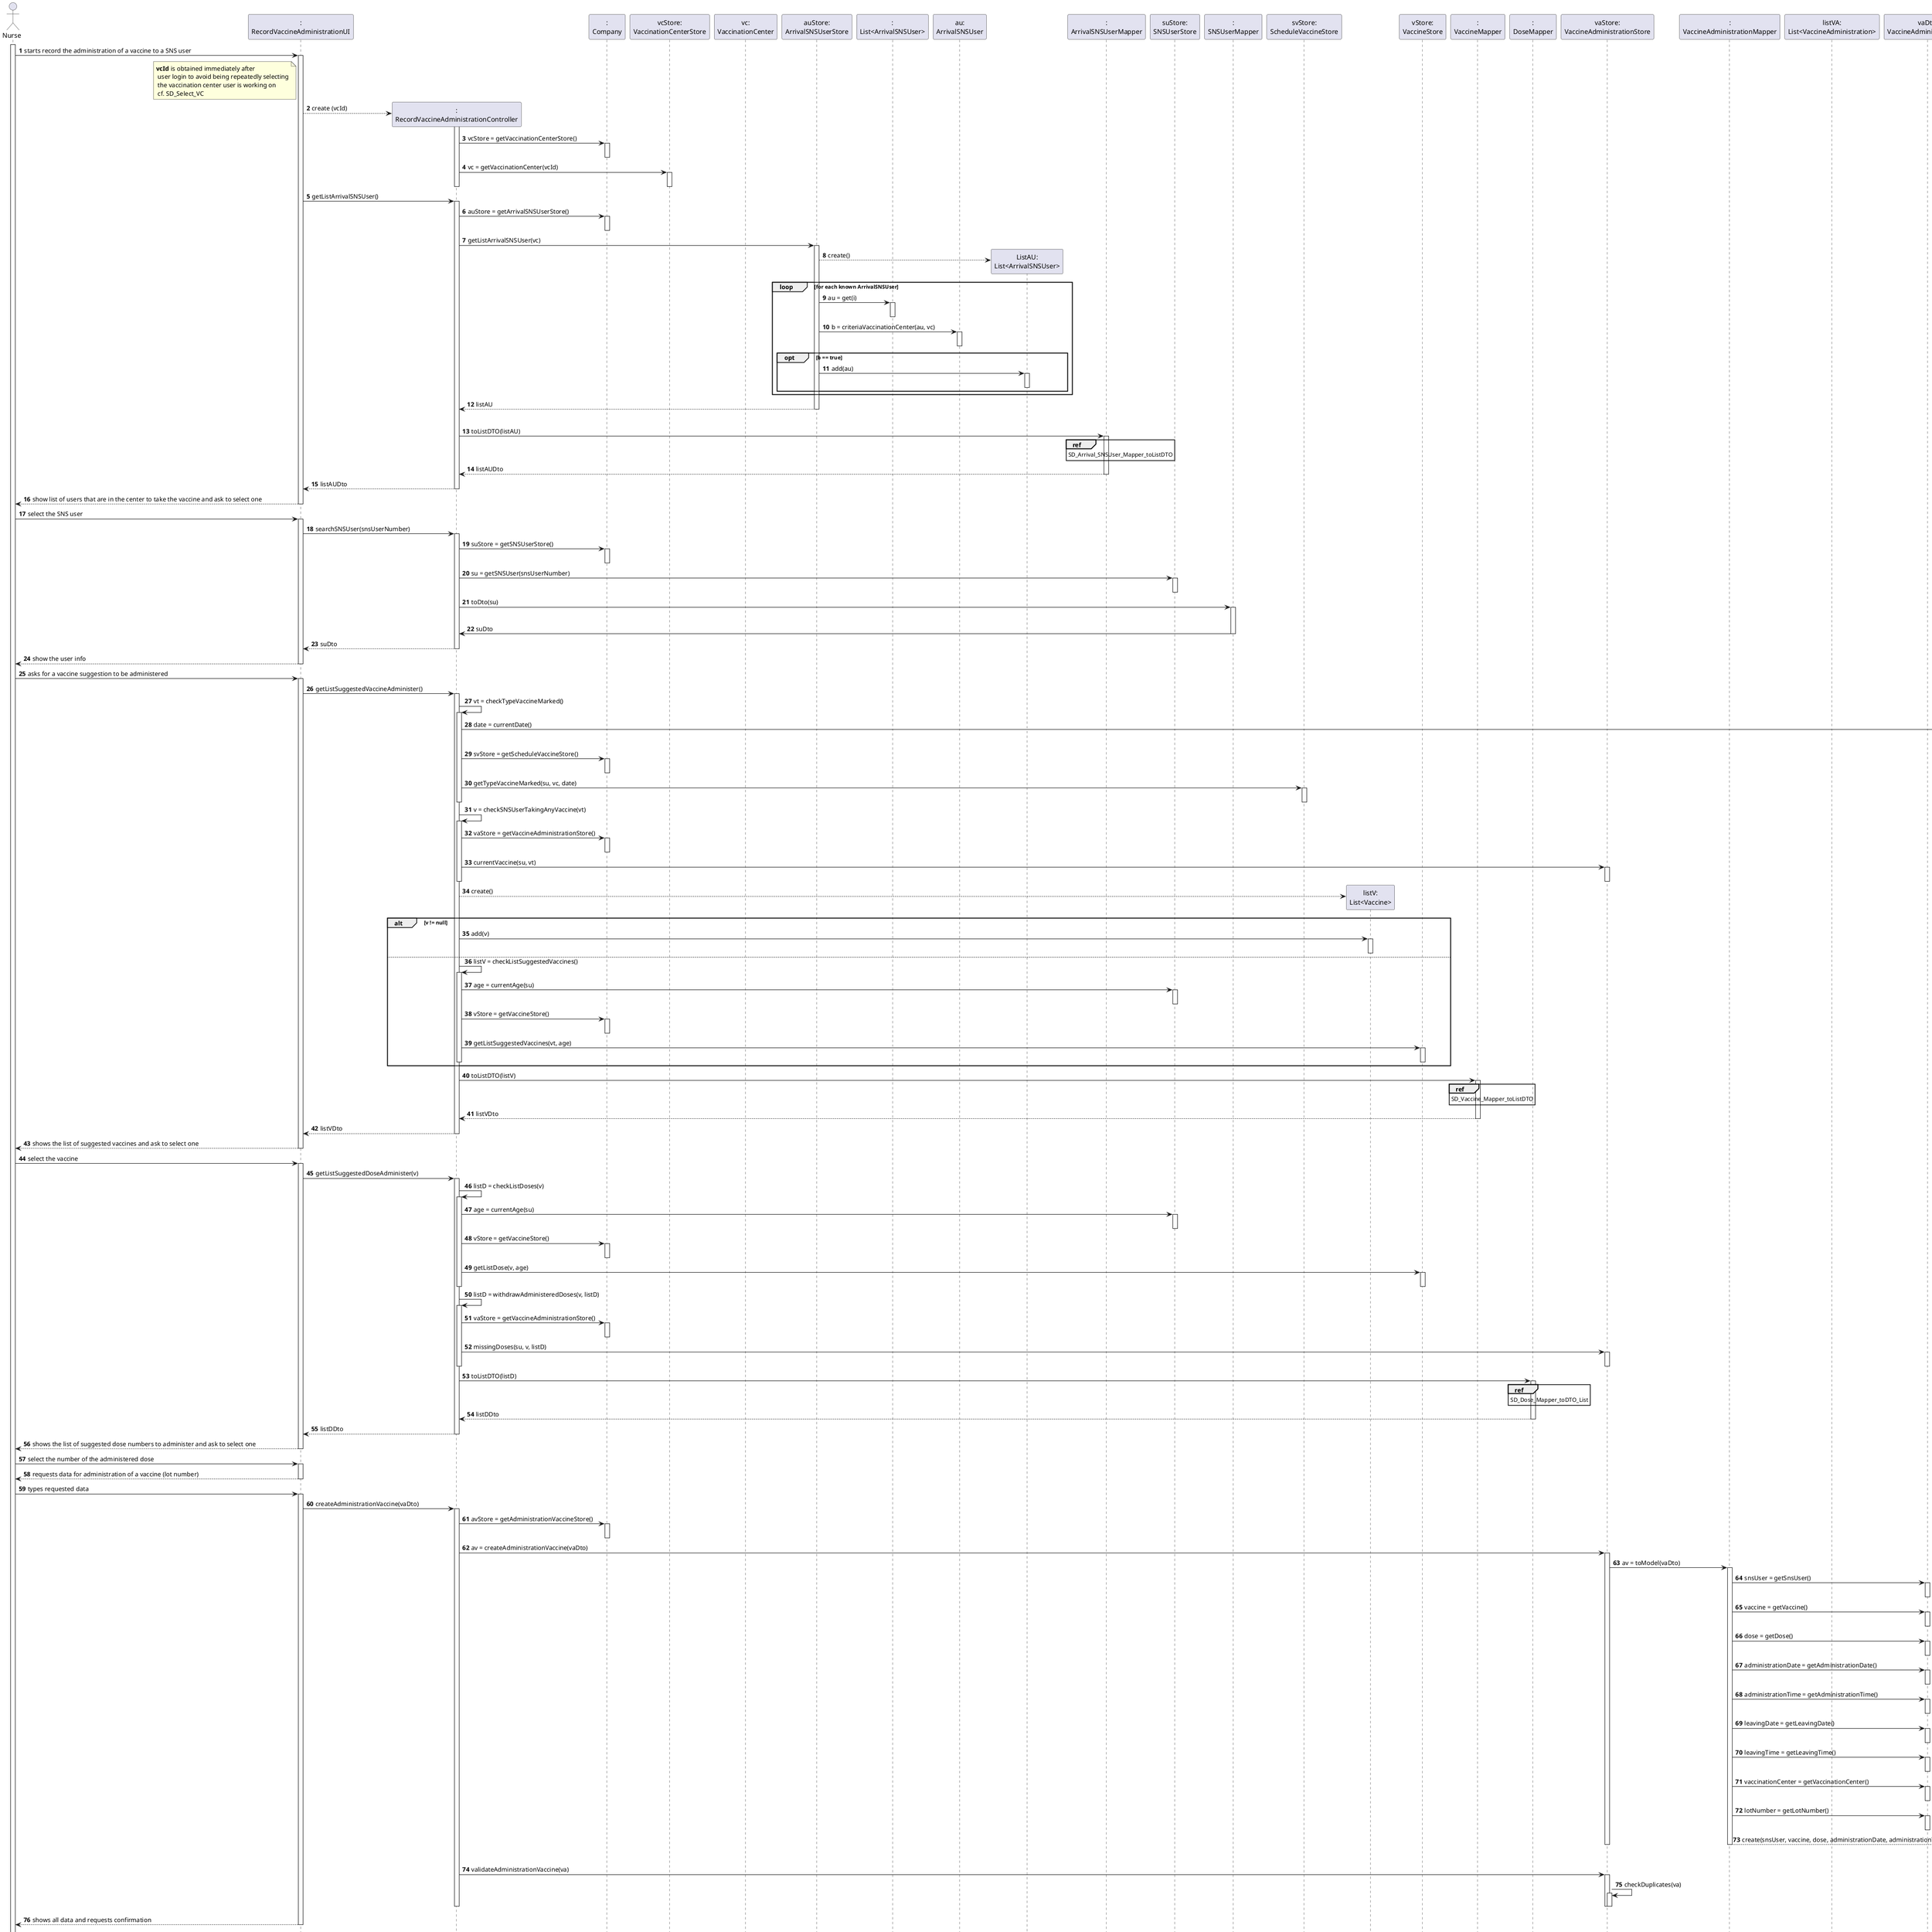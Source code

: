 @startuml
autonumber
actor "Nurse" as N

participant ":\nRecordVaccineAdministrationUI" as UI
participant ":\nRecordVaccineAdministrationController" as CTRL
participant ":\nCompany" as CMP

'Vaccination Center
participant "vcStore:\nVaccinationCenterStore" as VCS
participant "vc:\nVaccinationCenter" as VC

'Arrival SNS User
participant "auStore:\nArrivalSNSUserStore" as AUS
participant ":\nList<ArrivalSNSUser>" as LAU
participant "au:\nArrivalSNSUser" as AU
participant "ListAU:\nList<ArrivalSNSUser>" as NLAU
participant ":\nArrivalSNSUserMapper" as AUM

'SNS User
participant "suStore:\nSNSUserStore" as SUS
participant ":\nSNSUserMapper" as SUM

'Schedule Vaccine
participant "svStore:\nScheduleVaccineStore" as SVS

'Vaccine
participant "listV:\nList<Vaccine>" as LV
participant "vStore:\nVaccineStore" as VS
participant ":\nVaccineMapper" as VM

'Dose
participant ":\nDoseMapper" as DM

'Administration Vaccine
participant "vaStore:\nVaccineAdministrationStore" as AVS
participant ":\nVaccineAdministrationMapper" as AVM
participant "listVA:\nList<VaccineAdministration>" as LAV
participant "vaDto:\nVaccineAdministrationDto" as AVD
participant "va:\nVaccineAdministration" as AV

'---------------------
participant "su:\nSNSUser" as SU
participant "sv:\nScheduleVaccine" as SV
participant "vt:\nVaccineType" as VT
participant "v:\nVaccine" as V
participant ":\n Date" as D
participant "listD:\nList<Dose>" as LD
participant "listAUDto:\nList<ArrivalSNSUser>" as LAUD

activate N
N -> UI : starts record the administration of a vaccine to a SNS user
note left UI: **vcId** is obtained immediately after\n user login to avoid being repeatedly selecting\n the vaccination center user is working on\n cf. SD_Select_VC
activate UI

UI --> CTRL** : create (vcId)
activate CTRL
CTRL -> CMP : vcStore = getVaccinationCenterStore()
activate CMP
deactivate CMP
CTRL -> VCS : vc = getVaccinationCenter(vcId)
activate VCS
deactivate CTRL
deactivate VCS

UI -> CTRL : getListArrivalSNSUser()
activate CTRL
CTRL -> CMP : auStore = getArrivalSNSUserStore()
activate CMP
deactivate CMP
CTRL -> AUS : getListArrivalSNSUser(vc)
activate AUS
AUS --> NLAU** : create()

loop for each known ArrivalSNSUser

AUS -> LAU : au = get(i)
activate LAU
deactivate LAU

AUS -> AU : b = criteriaVaccinationCenter(au, vc)
activate AU
deactivate AU

opt b == true
AUS -> NLAU : add(au)
activate NLAU
deactivate NLAU
end opt

end loop

AUS --> CTRL : listAU
deactivate AUS

|||
CTRL -> AUM : toListDTO(listAU)
activate AUM

ref over AUM
SD_Arrival_SNSUser_Mapper_toListDTO
end ref

AUM --> CTRL : listAUDto
deactivate AUM

CTRL --> UI : listAUDto
deactivate CTRL
UI --> N : show list of users that are in the center to take the vaccine and ask to select one
deactivate UI

N -> UI : select the SNS user
activate UI

UI -> CTRL : searchSNSUser(snsUserNumber)
activate CTRL
CTRL -> CMP : suStore = getSNSUserStore()
activate CMP
deactivate CMP

CTRL -> SUS : su = getSNSUser(snsUserNumber)
activate SUS
deactivate SUS

CTRL -> SUM : toDto(su)
activate SUM
|||
SUM -> CTRL : suDto
deactivate SUM

CTRL --> UI: suDto
deactivate CTRL

UI --> N : show the user info
deactivate UI

N -> UI : asks for a vaccine suggestion to be administered
activate UI
UI -> CTRL : getListSuggestedVaccineAdminister()
activate CTRL

CTRL -> CTRL : vt = checkTypeVaccineMarked()
activate CTRL

CTRL -> D : date = currentDate()
activate D
deactivate D

CTRL -> CMP : svStore = getScheduleVaccineStore()
activate CMP
deactivate CMP

CTRL -> SVS : getTypeVaccineMarked(su, vc, date)
activate SVS
deactivate CTRL
deactivate SVS

CTRL -> CTRL : v = checkSNSUserTakingAnyVaccine(vt)
activate CTRL

CTRL -> CMP : vaStore = getVaccineAdministrationStore()
activate CMP
deactivate CMP

CTRL -> AVS : currentVaccine(su, vt)
activate AVS
deactivate CTRL
deactivate AVS

CTRL --> LV** : create()

alt v != null
    CTRL -> LV : add(v)
    activate LV
    deactivate LV

else
    CTRL -> CTRL : listV = checkListSuggestedVaccines()
    activate CTRL

    CTRL -> SUS : age = currentAge(su)
    activate SUS
    deactivate SUS

    CTRL -> CMP : vStore = getVaccineStore()
    activate CMP
    deactivate CMP

    CTRL -> VS : getListSuggestedVaccines(vt, age)
    activate VS
    deactivate CTRL
    deactivate VS

end alt

CTRL -> VM : toListDTO(listV)
activate VM

ref over VM
SD_Vaccine_Mapper_toListDTO
end ref

VM --> CTRL : listVDto
deactivate VM

CTRL --> UI : listVDto
deactivate CTRL

UI --> N : shows the list of suggested vaccines and ask to select one
deactivate UI

N -> UI : select the vaccine
activate UI

UI -> CTRL : getListSuggestedDoseAdminister(v)
activate CTRL

CTRL -> CTRL : listD = checkListDoses(v)
activate CTRL

CTRL -> SUS : age = currentAge(su)
activate SUS
deactivate SUS

CTRL -> CMP : vStore = getVaccineStore()
activate CMP
deactivate CMP

CTRL -> VS : getListDose(v, age)
activate VS
deactivate CTRL
deactivate VS

CTRL -> CTRL : listD = withdrawAdministeredDoses(v, listD)
activate CTRL

CTRL -> CMP : vaStore = getVaccineAdministrationStore()
activate CMP
deactivate CMP

CTRL -> AVS : missingDoses(su, v, listD)
activate AVS
deactivate CTRL
deactivate AVS


CTRL -> DM : toListDTO(listD)
activate DM

ref over DM
SD_Dose_Mapper_toDTO_List
end ref

DM --> CTRL : listDDto
deactivate DM

CTRL --> UI : listDDto
deactivate CTRL

UI --> N : shows the list of suggested dose numbers to administer and ask to select one

deactivate CTRL
deactivate UI

N -> UI : select the number of the administered dose
activate UI
UI --> N : requests data for administration of a vaccine (lot number)

deactivate UI

N -> UI : types requested data
activate UI

UI -> CTRL : createAdministrationVaccine(vaDto)
activate CTRL

CTRL -> CMP : avStore = getAdministrationVaccineStore()
activate CMP
deactivate CMP

CTRL -> AVS : av = createAdministrationVaccine(vaDto)
activate AVS
AVS -> AVM : av = toModel(vaDto)
activate AVM

AVM -> AVD : snsUser = getSnsUser()
activate AVD
deactivate AVD

AVM -> AVD : vaccine = getVaccine()
activate AVD
deactivate AVD

AVM -> AVD : dose = getDose()
activate AVD
deactivate AVD

AVM -> AVD : administrationDate = getAdministrationDate()
activate AVD
deactivate AVD

AVM -> AVD : administrationTime = getAdministrationTime()
activate AVD
deactivate AVD

AVM -> AVD : leavingDate = getLeavingDate()
activate AVD
deactivate AVD

AVM -> AVD : leavingTime = getLeavingTime()
activate AVD
deactivate AVD

AVM -> AVD : vaccinationCenter = getVaccinationCenter()
activate AVD
deactivate AVD

AVM -> AVD : lotNumber = getLotNumber()
activate AVD
deactivate AVD

AVM --> AV** : create(snsUser, vaccine, dose, administrationDate, administrationTime, leavingDate, leavingTime, vaccinationCenter, lotNumber)
deactivate AVM
deactivate AVS

CTRL -> AVS : validateAdministrationVaccine(va)
activate AVS

AVS -> AVS: checkDuplicates(va)
activate AVS
deactivate AVS

deactivate CTRL
deactivate AVS

UI --> N: shows all data and requests confirmation

deactivate UI
N -> UI : confirms the data
activate UI


UI -> CTRL : saveAdministrationVaccine()
activate CTRL

CTRL -> AUS : removeWaitingRoom(su)
activate AUS
deactivate AUS

CTRL -> AVS : saveAdministrationVaccine(va)
activate AVS
AVS -> AVS: validateAdministrationVaccine(va)
activate AVS
deactivate AVS

AVS -> AVS: addAdministrationVaccine(va)
activate AVS
deactivate AVS
deactivate CTRL
deactivate AVS

UI -> CTRL : sendMessage(phoneNumber, message, delay)
activate CTRL
CTRL -> AVS : sendMessage(phoneNumber, message, delay)
activate AVS
ref over AVS
SD_Executing_Task_Once
end ref
deactivate CTRL

UI --> N : informs operation success and sent SMS message informing the end of the recovery period
deactivate AVS
deactivate UI
deactivate N

@enduml